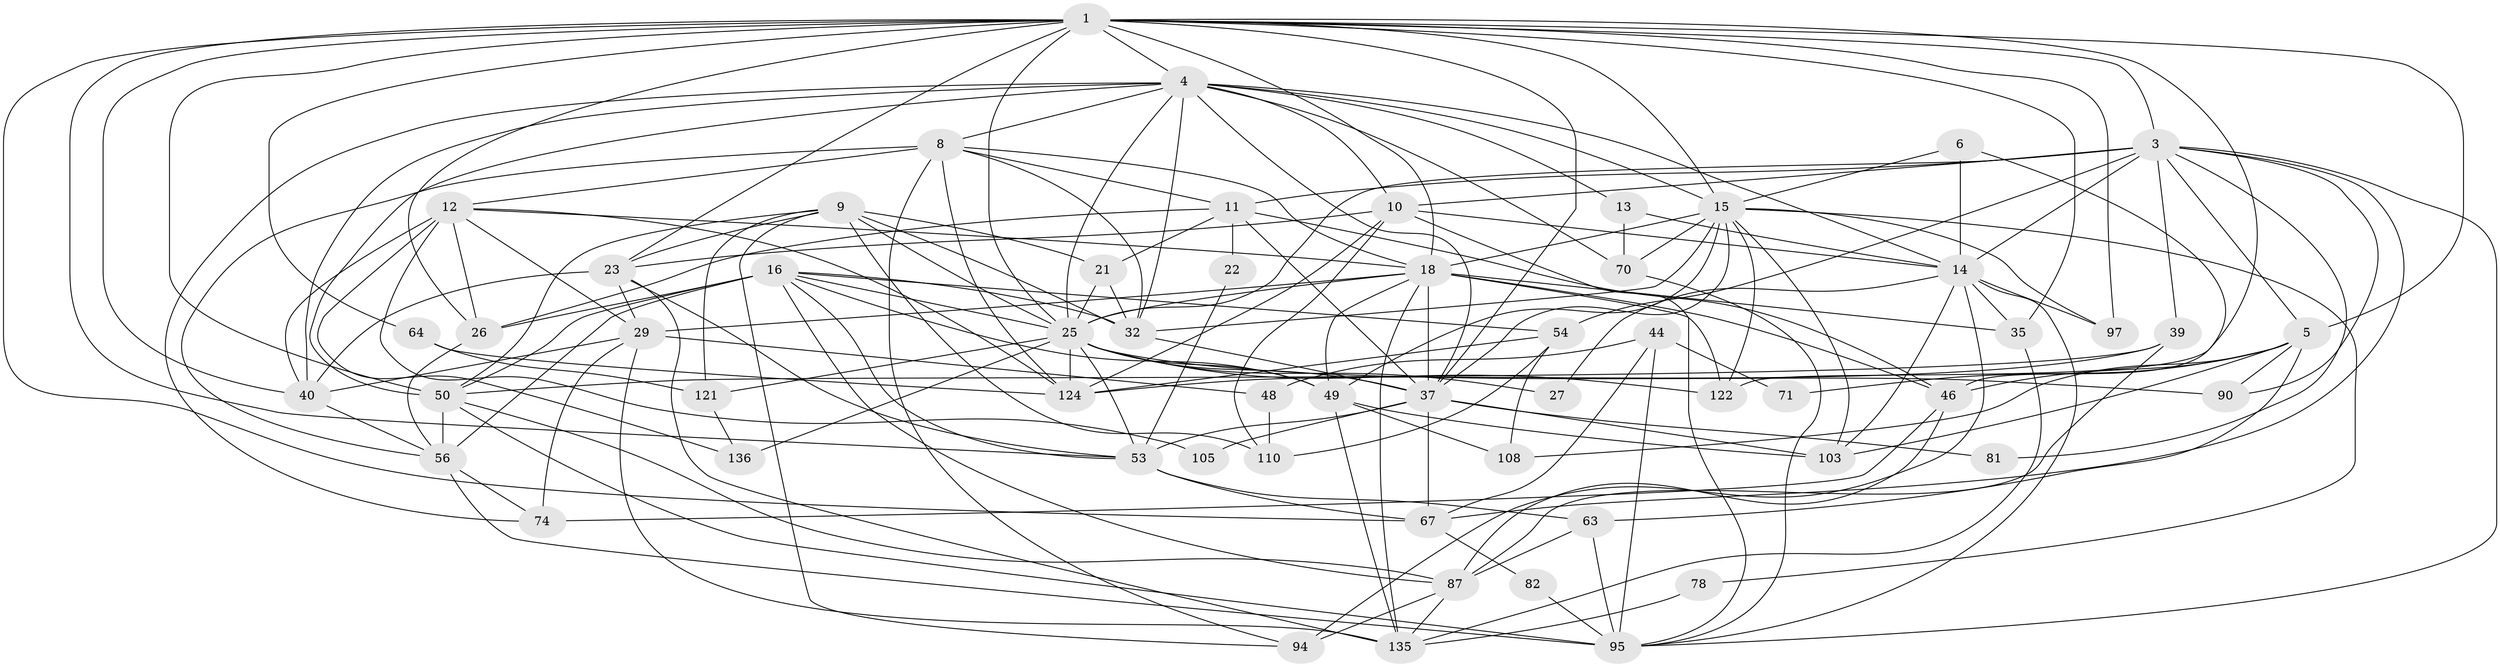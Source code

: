 // original degree distribution, {3: 0.23448275862068965, 7: 0.05517241379310345, 5: 0.16551724137931034, 6: 0.08275862068965517, 2: 0.15862068965517243, 4: 0.2896551724137931, 8: 0.013793103448275862}
// Generated by graph-tools (version 1.1) at 2025/18/03/04/25 18:18:40]
// undirected, 58 vertices, 178 edges
graph export_dot {
graph [start="1"]
  node [color=gray90,style=filled];
  1 [super="+52+2"];
  3 [super="+107+85"];
  4 [super="+51+116+28"];
  5 [super="+43"];
  6;
  8 [super="+80"];
  9 [super="+36+112"];
  10 [super="+42"];
  11 [super="+134"];
  12 [super="+140+106"];
  13;
  14 [super="+20+45+61"];
  15 [super="+57+72+77+33"];
  16 [super="+31+117"];
  18 [super="+69+19+60"];
  21 [super="+30+34"];
  22;
  23 [super="+24"];
  25 [super="+68+84+89+58"];
  26 [super="+127"];
  27;
  29 [super="+38"];
  32 [super="+92+62+139"];
  35 [super="+130"];
  37 [super="+145+91+125"];
  39 [super="+65"];
  40 [super="+79"];
  44;
  46 [super="+73"];
  48;
  49 [super="+109"];
  50 [super="+66+123"];
  53 [super="+141+111+114"];
  54;
  56 [super="+59+102"];
  63 [super="+98"];
  64 [super="+137"];
  67 [super="+76+100"];
  70;
  71;
  74;
  78;
  81;
  82;
  87 [super="+104"];
  90;
  94;
  95 [super="+101+131"];
  97;
  103;
  105;
  108;
  110;
  121;
  122 [super="+133"];
  124 [super="+128"];
  135;
  136;
  1 -- 4;
  1 -- 26;
  1 -- 50 [weight=2];
  1 -- 25 [weight=2];
  1 -- 64;
  1 -- 97;
  1 -- 3;
  1 -- 67;
  1 -- 37;
  1 -- 35;
  1 -- 5;
  1 -- 40;
  1 -- 15 [weight=2];
  1 -- 53;
  1 -- 23;
  1 -- 122;
  1 -- 18;
  3 -- 39;
  3 -- 81;
  3 -- 90;
  3 -- 11;
  3 -- 54;
  3 -- 14 [weight=4];
  3 -- 67;
  3 -- 5;
  3 -- 95;
  3 -- 10 [weight=2];
  3 -- 25 [weight=2];
  4 -- 10;
  4 -- 70;
  4 -- 13;
  4 -- 32;
  4 -- 37;
  4 -- 8;
  4 -- 74;
  4 -- 15;
  4 -- 40;
  4 -- 14;
  4 -- 50;
  4 -- 25;
  5 -- 103;
  5 -- 108;
  5 -- 71;
  5 -- 90;
  5 -- 46;
  5 -- 63;
  6 -- 15;
  6 -- 46;
  6 -- 14;
  8 -- 32;
  8 -- 124;
  8 -- 11;
  8 -- 12;
  8 -- 94;
  8 -- 56;
  8 -- 18;
  9 -- 94;
  9 -- 23;
  9 -- 110;
  9 -- 25 [weight=3];
  9 -- 21;
  9 -- 32;
  9 -- 121;
  9 -- 50;
  10 -- 95;
  10 -- 23;
  10 -- 124;
  10 -- 110;
  10 -- 14;
  11 -- 22;
  11 -- 37;
  11 -- 46;
  11 -- 21;
  11 -- 26;
  12 -- 105;
  12 -- 40;
  12 -- 136;
  12 -- 29;
  12 -- 18;
  12 -- 26;
  12 -- 124;
  13 -- 70;
  13 -- 14;
  14 -- 94 [weight=2];
  14 -- 95;
  14 -- 35;
  14 -- 97;
  14 -- 103;
  14 -- 27;
  15 -- 103;
  15 -- 49;
  15 -- 37 [weight=2];
  15 -- 97;
  15 -- 78;
  15 -- 70;
  15 -- 32;
  15 -- 122;
  15 -- 18;
  16 -- 53 [weight=2];
  16 -- 54;
  16 -- 56;
  16 -- 25;
  16 -- 26;
  16 -- 32 [weight=2];
  16 -- 87;
  16 -- 50;
  16 -- 49;
  18 -- 37 [weight=2];
  18 -- 35;
  18 -- 25 [weight=4];
  18 -- 46;
  18 -- 135;
  18 -- 122;
  18 -- 29;
  18 -- 49;
  21 -- 32;
  21 -- 25;
  22 -- 53;
  23 -- 135;
  23 -- 40;
  23 -- 29;
  23 -- 53;
  25 -- 136;
  25 -- 122;
  25 -- 37;
  25 -- 90;
  25 -- 53;
  25 -- 27;
  25 -- 121;
  25 -- 124;
  25 -- 49;
  26 -- 56;
  29 -- 48 [weight=2];
  29 -- 135;
  29 -- 74;
  29 -- 40;
  32 -- 37;
  35 -- 135;
  37 -- 105;
  37 -- 103;
  37 -- 53 [weight=2];
  37 -- 67;
  37 -- 81;
  39 -- 87 [weight=2];
  39 -- 124;
  39 -- 50;
  40 -- 56;
  44 -- 48;
  44 -- 71;
  44 -- 95;
  44 -- 67;
  46 -- 74;
  46 -- 87;
  48 -- 110;
  49 -- 108;
  49 -- 103;
  49 -- 135;
  50 -- 87;
  50 -- 56 [weight=2];
  50 -- 95;
  53 -- 67 [weight=2];
  53 -- 63;
  54 -- 108;
  54 -- 110;
  54 -- 124;
  56 -- 74;
  56 -- 95;
  63 -- 95;
  63 -- 87;
  64 -- 121;
  64 -- 124;
  67 -- 82;
  70 -- 95;
  78 -- 135;
  82 -- 95;
  87 -- 135;
  87 -- 94;
  121 -- 136;
}
